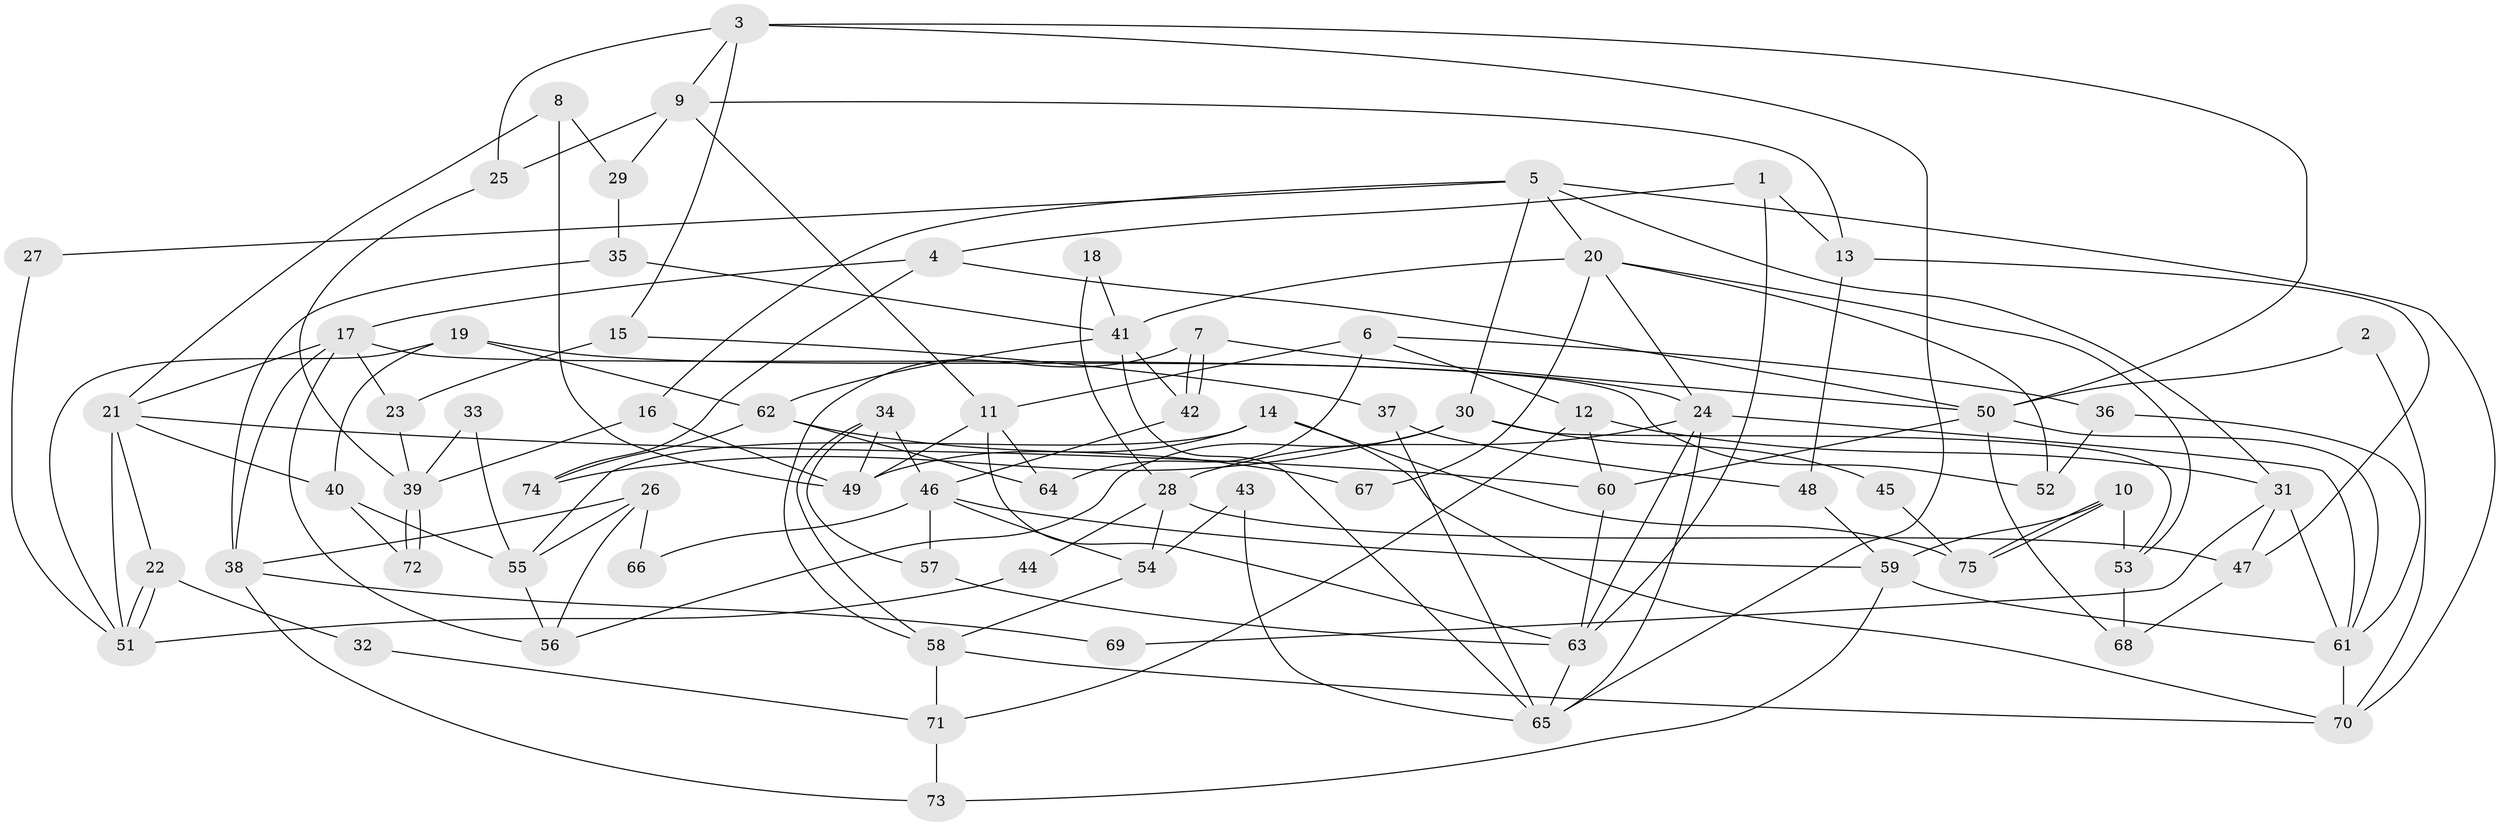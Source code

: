 // Generated by graph-tools (version 1.1) at 2025/50/03/09/25 03:50:08]
// undirected, 75 vertices, 150 edges
graph export_dot {
graph [start="1"]
  node [color=gray90,style=filled];
  1;
  2;
  3;
  4;
  5;
  6;
  7;
  8;
  9;
  10;
  11;
  12;
  13;
  14;
  15;
  16;
  17;
  18;
  19;
  20;
  21;
  22;
  23;
  24;
  25;
  26;
  27;
  28;
  29;
  30;
  31;
  32;
  33;
  34;
  35;
  36;
  37;
  38;
  39;
  40;
  41;
  42;
  43;
  44;
  45;
  46;
  47;
  48;
  49;
  50;
  51;
  52;
  53;
  54;
  55;
  56;
  57;
  58;
  59;
  60;
  61;
  62;
  63;
  64;
  65;
  66;
  67;
  68;
  69;
  70;
  71;
  72;
  73;
  74;
  75;
  1 -- 13;
  1 -- 63;
  1 -- 4;
  2 -- 50;
  2 -- 70;
  3 -- 65;
  3 -- 9;
  3 -- 15;
  3 -- 25;
  3 -- 50;
  4 -- 50;
  4 -- 17;
  4 -- 74;
  5 -- 30;
  5 -- 20;
  5 -- 16;
  5 -- 27;
  5 -- 31;
  5 -- 70;
  6 -- 12;
  6 -- 64;
  6 -- 11;
  6 -- 36;
  7 -- 42;
  7 -- 42;
  7 -- 50;
  7 -- 58;
  8 -- 49;
  8 -- 21;
  8 -- 29;
  9 -- 13;
  9 -- 11;
  9 -- 25;
  9 -- 29;
  10 -- 75;
  10 -- 75;
  10 -- 59;
  10 -- 53;
  11 -- 49;
  11 -- 63;
  11 -- 64;
  12 -- 31;
  12 -- 60;
  12 -- 71;
  13 -- 48;
  13 -- 47;
  14 -- 70;
  14 -- 49;
  14 -- 55;
  14 -- 75;
  15 -- 23;
  15 -- 37;
  16 -- 39;
  16 -- 49;
  17 -- 21;
  17 -- 23;
  17 -- 38;
  17 -- 52;
  17 -- 56;
  18 -- 28;
  18 -- 41;
  19 -- 40;
  19 -- 62;
  19 -- 24;
  19 -- 51;
  20 -- 52;
  20 -- 24;
  20 -- 41;
  20 -- 53;
  20 -- 67;
  21 -- 51;
  21 -- 60;
  21 -- 22;
  21 -- 40;
  22 -- 51;
  22 -- 51;
  22 -- 32;
  23 -- 39;
  24 -- 65;
  24 -- 28;
  24 -- 61;
  24 -- 63;
  25 -- 39;
  26 -- 55;
  26 -- 38;
  26 -- 56;
  26 -- 66;
  27 -- 51;
  28 -- 47;
  28 -- 44;
  28 -- 54;
  29 -- 35;
  30 -- 56;
  30 -- 53;
  30 -- 45;
  30 -- 74;
  31 -- 61;
  31 -- 47;
  31 -- 69;
  32 -- 71;
  33 -- 39;
  33 -- 55;
  34 -- 57;
  34 -- 58;
  34 -- 46;
  34 -- 49;
  35 -- 41;
  35 -- 38;
  36 -- 61;
  36 -- 52;
  37 -- 65;
  37 -- 48;
  38 -- 69;
  38 -- 73;
  39 -- 72;
  39 -- 72;
  40 -- 55;
  40 -- 72;
  41 -- 42;
  41 -- 62;
  41 -- 65;
  42 -- 46;
  43 -- 54;
  43 -- 65;
  44 -- 51;
  45 -- 75;
  46 -- 54;
  46 -- 57;
  46 -- 59;
  46 -- 66;
  47 -- 68;
  48 -- 59;
  50 -- 61;
  50 -- 60;
  50 -- 68;
  53 -- 68;
  54 -- 58;
  55 -- 56;
  57 -- 63;
  58 -- 71;
  58 -- 70;
  59 -- 61;
  59 -- 73;
  60 -- 63;
  61 -- 70;
  62 -- 74;
  62 -- 64;
  62 -- 67;
  63 -- 65;
  71 -- 73;
}
